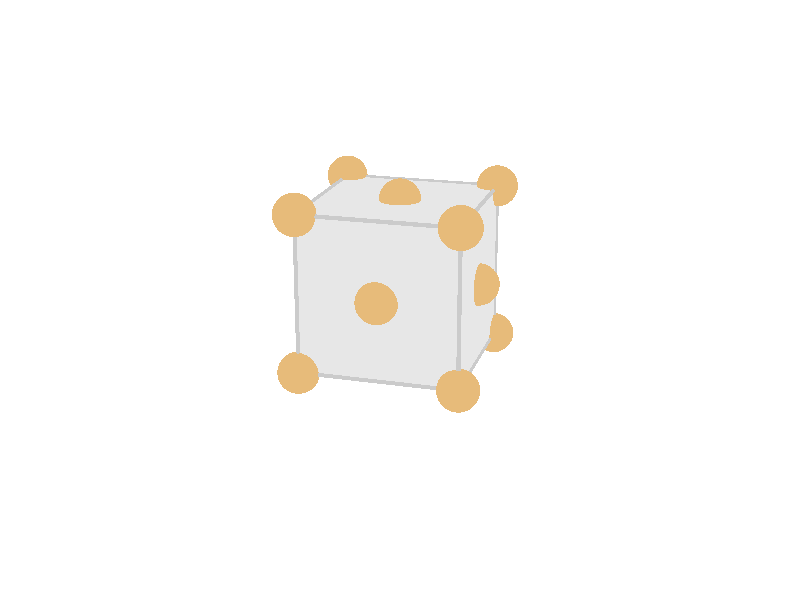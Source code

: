 /*========================================================================================================
    Designation : FCC unit cell structure 
    Created on  : 21 December 2018
    Author      : Wassana Daeng-am
    Location    : Computational magnetism group, Physics Department, Mahasarakham university, Thailand
==========================================================================================================*/


#include "colors.inc"

camera {
  sky <0,0,1>
  location <30,0,10>
  look_at <0,0,-0.6>
  angle 35
}

light_source {
  <40,-20,15>
  color rgb<1.0,1.0,1.0>
}

background { color rgb<1.0,1.0,1.0>}


#macro boxes (bx,by,bz, bx1,by1,bz1)
box { <bx,by,bz>
	<bx1,by1,bz1>
    texture {pigment{ color rgbf<0.8,0.8,0.8, 0.9>}} finish {phong 1 metallic diffuse 1.3 ambient 3}
    rotate z*16     // Equivalent to "rotate <0,20,0>"--
    }
#end


boxes (-2,-2,-2, 2,2,2)



#macro line (cx1,cy1,cz1 cx2,cy2,cz2)

cylinder { <cx1,cy1,cz1> <cx2,cy2,cz2>, 0.05 texture {pigment{ color Gray60}} finish {phong  2 metallic diffuse 1.3 ambient 0}rotate z*16 no_shadow }
#end

//lines
line (2,2,2, 2,-2,2)
line (-2,2,2, -2,-2,2)
line (2,2,-2, 2,-2,-2)
line (-2,2,-2, -2,-2,-2)

line (-2,-2,2, 2,-2,2)
line (-2,-2,-2, 2,-2,-2)
line (2,2,2, -2,2,2)
line (2,2,-2, -2,2,-2)

line (2,2,-2, 2,2,2)
line (-2,2,-2, -2,2,2)
line (2,-2,-2, 2,-2,2)
line (-2,-2,-2, -2,-2,2)


//atomic cells at the corner
#macro a (cx3,cy3,cz3)

sphere { <cx3,cy3,cz3>, 0.52  texture {pigment{ color Gold}} finish {reflection 0.01 specular 0.5 phong 0.6 phong_size 100 diffuse 0.9 ambient color<0.1,0.1,0.1> brilliance 2 } rotate z*16 no_shadow }


#end


a (2,2,2)
a (-2,2,2)
a (2,-2,2)
a (-2,-2,2)
a (2,2,-2)
a (-2,2,-2)
a (2,-2,-2)
a (-2,-2,-2)


//Face atomic cells
#macro b (cx3,cy3,cz3)

sphere { <cx3,cy3,cz3>, 0.52  texture {pigment{ color Gold}} finish {reflection 0.01 specular 0.5 phong 0.6 phong_size 100 diffuse 0.9 ambient color<0.1,0.1,0.1> brilliance 2 } rotate z*16 no_shadow }


#end


b (0,2,0)
b (0,-2,0)
b (2,0,0)
b (-2,0,0)
b (0,0,2)
b (0,0,-2)


